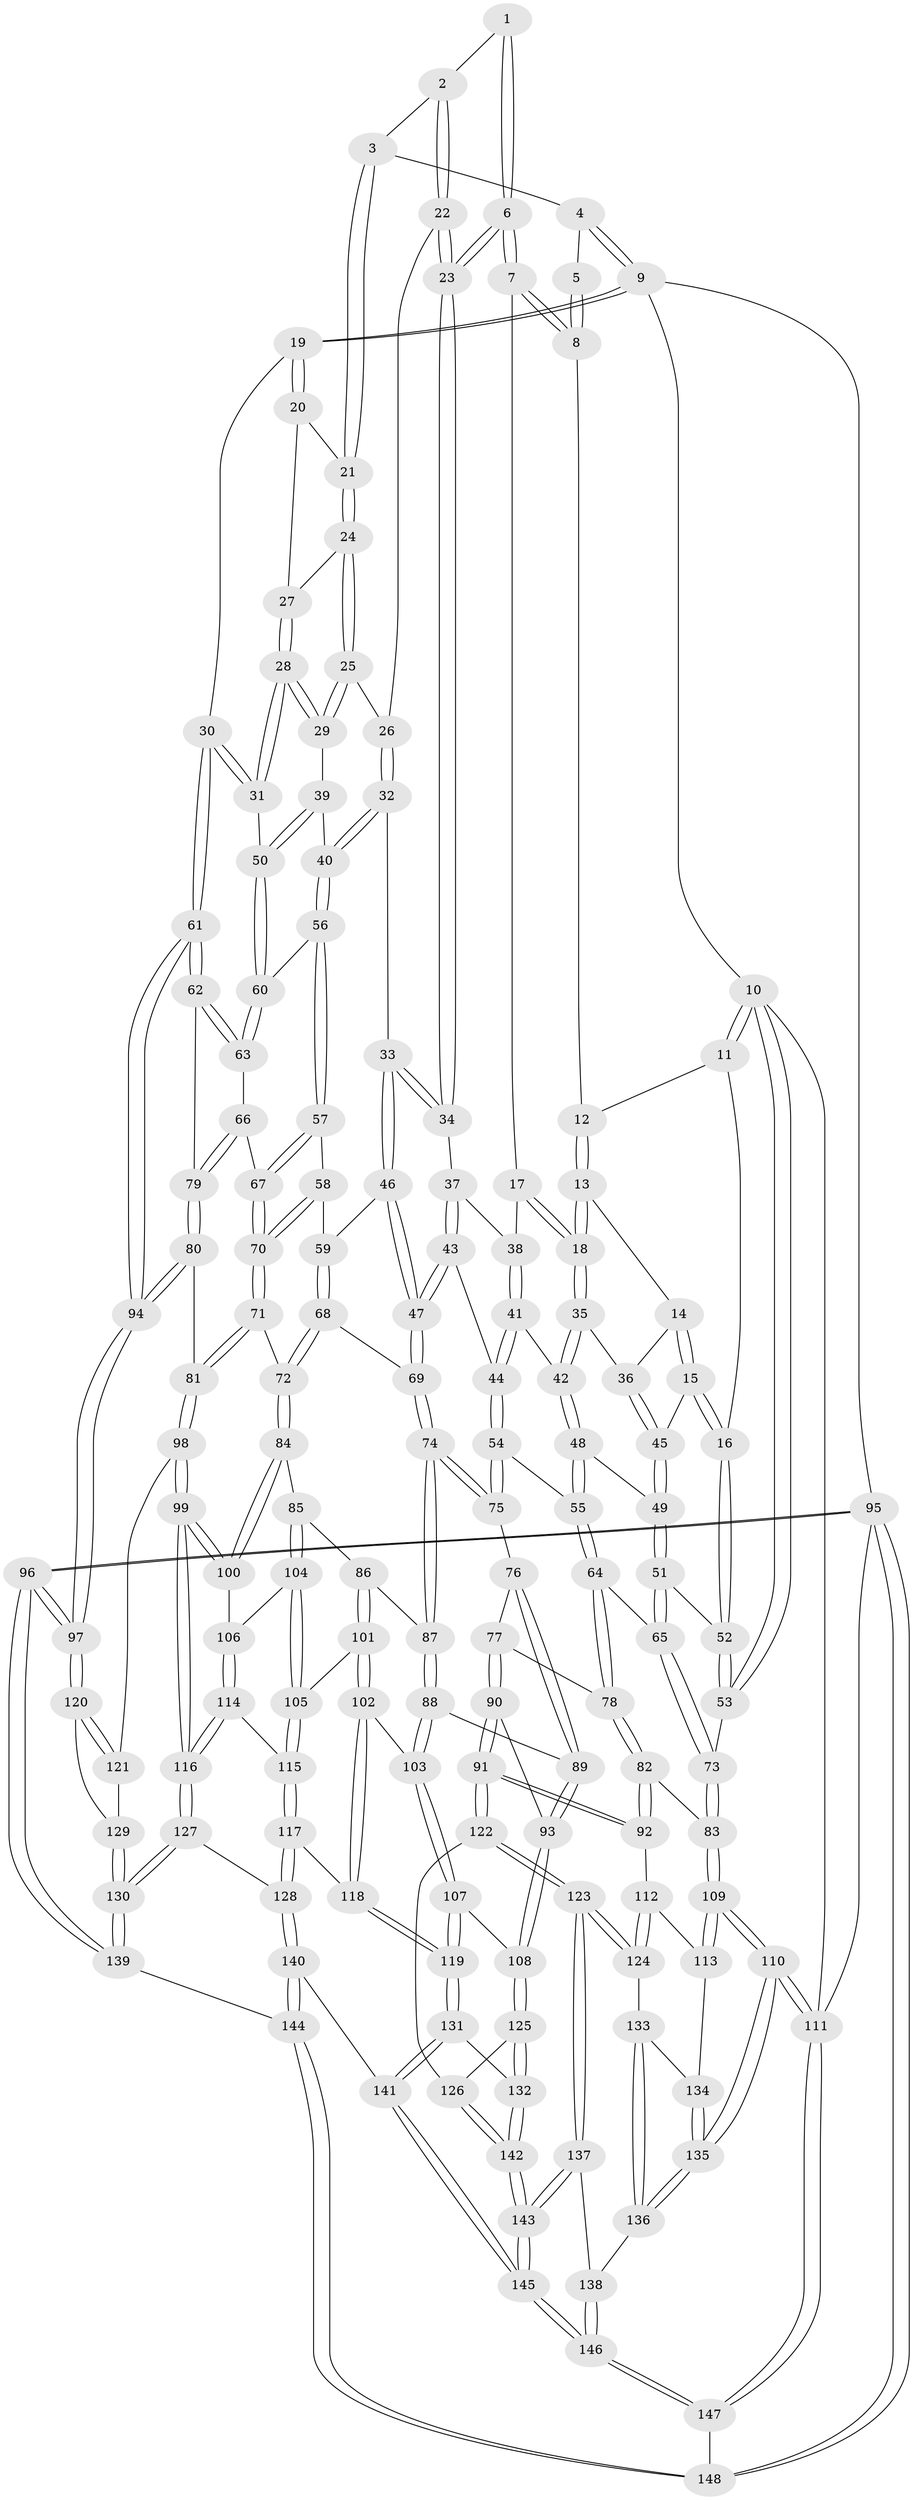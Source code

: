 // coarse degree distribution, {3: 0.10679611650485436, 4: 0.4854368932038835, 6: 0.1262135922330097, 5: 0.2815533980582524}
// Generated by graph-tools (version 1.1) at 2025/52/02/27/25 19:52:38]
// undirected, 148 vertices, 367 edges
graph export_dot {
graph [start="1"]
  node [color=gray90,style=filled];
  1 [pos="+0.6984908090447945+0"];
  2 [pos="+0.7672771128884691+0.05439174094470077"];
  3 [pos="+0.8754070060424408+0.020141558613043807"];
  4 [pos="+1+0"];
  5 [pos="+0.6937655239060581+0"];
  6 [pos="+0.6608755319472114+0.09407562671033026"];
  7 [pos="+0.49740463496895365+0.006114834638169344"];
  8 [pos="+0.46569468124419194+0"];
  9 [pos="+1+0"];
  10 [pos="+0+0"];
  11 [pos="+0.1794523988742899+0"];
  12 [pos="+0.29921292625579093+0"];
  13 [pos="+0.26968340009445874+0"];
  14 [pos="+0.22147063768443934+0.07423565223579534"];
  15 [pos="+0.16542923667364923+0.12450037739584158"];
  16 [pos="+0.08100630677249816+0.14977289667131355"];
  17 [pos="+0.47941761136201044+0.06951330559991856"];
  18 [pos="+0.40079383029033694+0.1477152277565908"];
  19 [pos="+1+0.0029880518656455485"];
  20 [pos="+0.9572151615835789+0.08155244892214268"];
  21 [pos="+0.882071488928414+0.05476384791095175"];
  22 [pos="+0.7515464207653589+0.08820125796066217"];
  23 [pos="+0.6676854189735415+0.10620022660746135"];
  24 [pos="+0.8796289561164947+0.06748318562259058"];
  25 [pos="+0.8373179979989777+0.13588931411841293"];
  26 [pos="+0.7792772375975262+0.11451171199786848"];
  27 [pos="+0.9304799015945994+0.13141474440819473"];
  28 [pos="+0.9443786538610645+0.2007551285536235"];
  29 [pos="+0.8452125674853549+0.15521986138864824"];
  30 [pos="+1+0.27384111200455585"];
  31 [pos="+0.9661509258619375+0.22235375954197487"];
  32 [pos="+0.7455975198344515+0.23051700744743392"];
  33 [pos="+0.671526418434859+0.20674660771104975"];
  34 [pos="+0.6554280821663369+0.1465190436192326"];
  35 [pos="+0.3984367893290569+0.15302334871829576"];
  36 [pos="+0.3297466618585503+0.15244981828360685"];
  37 [pos="+0.5524816635028026+0.15603014462266965"];
  38 [pos="+0.5445740450326675+0.1482469517550076"];
  39 [pos="+0.8055493367646132+0.21679275379441884"];
  40 [pos="+0.7613312734858111+0.24172483612973422"];
  41 [pos="+0.4333520695515477+0.2178099640491382"];
  42 [pos="+0.40726383898842927+0.19093050714125456"];
  43 [pos="+0.5186079599737056+0.2926326629127851"];
  44 [pos="+0.48887013198758156+0.28320854269198026"];
  45 [pos="+0.25982207651061107+0.21769945139309513"];
  46 [pos="+0.6392261468131964+0.24958545742115598"];
  47 [pos="+0.5207671527343584+0.29439112559612707"];
  48 [pos="+0.3226205215690506+0.275481410962952"];
  49 [pos="+0.26424315139446686+0.2549766272862817"];
  50 [pos="+0.8969418158168885+0.26112390745736647"];
  51 [pos="+0.1965297982059634+0.3102151002428956"];
  52 [pos="+0.036714707161104115+0.17515380512999565"];
  53 [pos="+0+0.20411915195315536"];
  54 [pos="+0.35926080497636065+0.3605630156827031"];
  55 [pos="+0.35271644032398114+0.3552218416298361"];
  56 [pos="+0.7714492461127904+0.2853106954661416"];
  57 [pos="+0.7540610248540922+0.31858303911608704"];
  58 [pos="+0.6926072738701248+0.3372108539740484"];
  59 [pos="+0.6802979079002739+0.33482045282920414"];
  60 [pos="+0.8570237679820172+0.3118813075858915"];
  61 [pos="+1+0.38861838416418876"];
  62 [pos="+1+0.3958401145206487"];
  63 [pos="+0.8642238418760119+0.34312204833906434"];
  64 [pos="+0.20224367450024705+0.3679522211519647"];
  65 [pos="+0.1975081745576708+0.3266358919980297"];
  66 [pos="+0.8398030813687165+0.3925092072893733"];
  67 [pos="+0.7794259331273723+0.39208156322155224"];
  68 [pos="+0.596669612175909+0.4039991260134002"];
  69 [pos="+0.5312506537793608+0.3317856716099261"];
  70 [pos="+0.7272694593536735+0.4544290816198546"];
  71 [pos="+0.7129815450468696+0.4872400415178235"];
  72 [pos="+0.6168430913156495+0.4815146727672278"];
  73 [pos="+0+0.363652643935038"];
  74 [pos="+0.433739122818708+0.4596307050504262"];
  75 [pos="+0.36907580433176707+0.41976918586875506"];
  76 [pos="+0.322657886175204+0.45415613985430825"];
  77 [pos="+0.29316158809213005+0.46273718147216497"];
  78 [pos="+0.19309904714531703+0.39296069160564"];
  79 [pos="+0.8728631921322155+0.4492397378836768"];
  80 [pos="+0.8211555266338465+0.5728816773702583"];
  81 [pos="+0.8085467162598329+0.5777956348040502"];
  82 [pos="+0.10714700263656902+0.4658632395556805"];
  83 [pos="+0+0.3893477309242341"];
  84 [pos="+0.5999243884657992+0.49887256219241827"];
  85 [pos="+0.5982061195175109+0.49998664928550807"];
  86 [pos="+0.5332870190208424+0.5158361688458633"];
  87 [pos="+0.4499730440670676+0.4924727864203197"];
  88 [pos="+0.4075648275175771+0.5545336361871959"];
  89 [pos="+0.35446827976761003+0.5512790417457929"];
  90 [pos="+0.22640521143497197+0.6058211237345295"];
  91 [pos="+0.19963138169578853+0.606466975316058"];
  92 [pos="+0.1800570552517504+0.5997290502719644"];
  93 [pos="+0.22996504705809012+0.6071521033458529"];
  94 [pos="+1+0.6202206171606746"];
  95 [pos="+1+1"];
  96 [pos="+1+1"];
  97 [pos="+1+1"];
  98 [pos="+0.7966507586790077+0.6065886588896375"];
  99 [pos="+0.7199281929697421+0.6521887472021153"];
  100 [pos="+0.6692549747971073+0.6354383310373156"];
  101 [pos="+0.5025994658378362+0.6259506287398815"];
  102 [pos="+0.47755812956950894+0.6379092932645241"];
  103 [pos="+0.41685177723715744+0.6059588410149905"];
  104 [pos="+0.5897432069874363+0.6181973915905922"];
  105 [pos="+0.5485557049291873+0.6461374046583797"];
  106 [pos="+0.6261465976594526+0.6435071059264601"];
  107 [pos="+0.3680449733017703+0.6554500691155726"];
  108 [pos="+0.27840401935379094+0.6492226017538716"];
  109 [pos="+0+0.6305958888578482"];
  110 [pos="+0+1"];
  111 [pos="+0+1"];
  112 [pos="+0.1501559955260769+0.6192701599641351"];
  113 [pos="+0.012726899152973313+0.6748468055057544"];
  114 [pos="+0.6068575032317953+0.6896344200611899"];
  115 [pos="+0.5627797035062363+0.6902298757554014"];
  116 [pos="+0.6734095124826593+0.7595295150786451"];
  117 [pos="+0.5303399584900935+0.7469456410029666"];
  118 [pos="+0.46156569336778663+0.7433316953314617"];
  119 [pos="+0.4297472366459173+0.7625729794962893"];
  120 [pos="+0.8979538147323971+0.7533227166117625"];
  121 [pos="+0.7985698479439629+0.6124129492598638"];
  122 [pos="+0.1902568902276657+0.7895457574295258"];
  123 [pos="+0.1677443334957968+0.8025128639795782"];
  124 [pos="+0.11548413334725377+0.7711584410765637"];
  125 [pos="+0.30578864604890993+0.7746187240097437"];
  126 [pos="+0.20163123592080964+0.7912594902701138"];
  127 [pos="+0.6732200863104453+0.7656636431665796"];
  128 [pos="+0.5944376499730293+0.8044268745337764"];
  129 [pos="+0.7897602140046114+0.7630118532140653"];
  130 [pos="+0.7450274903506134+0.8203154474662144"];
  131 [pos="+0.4142817132791463+0.7874107137199621"];
  132 [pos="+0.31476737963381646+0.7813483129040808"];
  133 [pos="+0.09393182351763517+0.7684339444387717"];
  134 [pos="+0.052966328703352925+0.740016122769572"];
  135 [pos="+0+0.9136415784831629"];
  136 [pos="+0.025464332202796217+0.8938782850599188"];
  137 [pos="+0.15675598880067274+0.8387998787186697"];
  138 [pos="+0.09740538289618583+0.8840723617959191"];
  139 [pos="+0.7511878607643102+0.8359687592785437"];
  140 [pos="+0.5604585534720491+0.9175832632234102"];
  141 [pos="+0.43563480299630103+0.8700697681007142"];
  142 [pos="+0.28086821146174523+0.9091744825412097"];
  143 [pos="+0.2816055872192895+0.9989049150893943"];
  144 [pos="+0.6029690430115049+0.9969345404526293"];
  145 [pos="+0.28880759863050653+1"];
  146 [pos="+0.2762208134822947+1"];
  147 [pos="+0.27006084580650386+1"];
  148 [pos="+0.6244262630025708+1"];
  1 -- 2;
  1 -- 6;
  1 -- 6;
  2 -- 3;
  2 -- 22;
  2 -- 22;
  3 -- 4;
  3 -- 21;
  3 -- 21;
  4 -- 5;
  4 -- 9;
  4 -- 9;
  5 -- 8;
  5 -- 8;
  6 -- 7;
  6 -- 7;
  6 -- 23;
  6 -- 23;
  7 -- 8;
  7 -- 8;
  7 -- 17;
  8 -- 12;
  9 -- 10;
  9 -- 19;
  9 -- 19;
  9 -- 95;
  10 -- 11;
  10 -- 11;
  10 -- 53;
  10 -- 53;
  10 -- 111;
  11 -- 12;
  11 -- 16;
  12 -- 13;
  12 -- 13;
  13 -- 14;
  13 -- 18;
  13 -- 18;
  14 -- 15;
  14 -- 15;
  14 -- 36;
  15 -- 16;
  15 -- 16;
  15 -- 45;
  16 -- 52;
  16 -- 52;
  17 -- 18;
  17 -- 18;
  17 -- 38;
  18 -- 35;
  18 -- 35;
  19 -- 20;
  19 -- 20;
  19 -- 30;
  20 -- 21;
  20 -- 27;
  21 -- 24;
  21 -- 24;
  22 -- 23;
  22 -- 23;
  22 -- 26;
  23 -- 34;
  23 -- 34;
  24 -- 25;
  24 -- 25;
  24 -- 27;
  25 -- 26;
  25 -- 29;
  25 -- 29;
  26 -- 32;
  26 -- 32;
  27 -- 28;
  27 -- 28;
  28 -- 29;
  28 -- 29;
  28 -- 31;
  28 -- 31;
  29 -- 39;
  30 -- 31;
  30 -- 31;
  30 -- 61;
  30 -- 61;
  31 -- 50;
  32 -- 33;
  32 -- 40;
  32 -- 40;
  33 -- 34;
  33 -- 34;
  33 -- 46;
  33 -- 46;
  34 -- 37;
  35 -- 36;
  35 -- 42;
  35 -- 42;
  36 -- 45;
  36 -- 45;
  37 -- 38;
  37 -- 43;
  37 -- 43;
  38 -- 41;
  38 -- 41;
  39 -- 40;
  39 -- 50;
  39 -- 50;
  40 -- 56;
  40 -- 56;
  41 -- 42;
  41 -- 44;
  41 -- 44;
  42 -- 48;
  42 -- 48;
  43 -- 44;
  43 -- 47;
  43 -- 47;
  44 -- 54;
  44 -- 54;
  45 -- 49;
  45 -- 49;
  46 -- 47;
  46 -- 47;
  46 -- 59;
  47 -- 69;
  47 -- 69;
  48 -- 49;
  48 -- 55;
  48 -- 55;
  49 -- 51;
  49 -- 51;
  50 -- 60;
  50 -- 60;
  51 -- 52;
  51 -- 65;
  51 -- 65;
  52 -- 53;
  52 -- 53;
  53 -- 73;
  54 -- 55;
  54 -- 75;
  54 -- 75;
  55 -- 64;
  55 -- 64;
  56 -- 57;
  56 -- 57;
  56 -- 60;
  57 -- 58;
  57 -- 67;
  57 -- 67;
  58 -- 59;
  58 -- 70;
  58 -- 70;
  59 -- 68;
  59 -- 68;
  60 -- 63;
  60 -- 63;
  61 -- 62;
  61 -- 62;
  61 -- 94;
  61 -- 94;
  62 -- 63;
  62 -- 63;
  62 -- 79;
  63 -- 66;
  64 -- 65;
  64 -- 78;
  64 -- 78;
  65 -- 73;
  65 -- 73;
  66 -- 67;
  66 -- 79;
  66 -- 79;
  67 -- 70;
  67 -- 70;
  68 -- 69;
  68 -- 72;
  68 -- 72;
  69 -- 74;
  69 -- 74;
  70 -- 71;
  70 -- 71;
  71 -- 72;
  71 -- 81;
  71 -- 81;
  72 -- 84;
  72 -- 84;
  73 -- 83;
  73 -- 83;
  74 -- 75;
  74 -- 75;
  74 -- 87;
  74 -- 87;
  75 -- 76;
  76 -- 77;
  76 -- 89;
  76 -- 89;
  77 -- 78;
  77 -- 90;
  77 -- 90;
  78 -- 82;
  78 -- 82;
  79 -- 80;
  79 -- 80;
  80 -- 81;
  80 -- 94;
  80 -- 94;
  81 -- 98;
  81 -- 98;
  82 -- 83;
  82 -- 92;
  82 -- 92;
  83 -- 109;
  83 -- 109;
  84 -- 85;
  84 -- 100;
  84 -- 100;
  85 -- 86;
  85 -- 104;
  85 -- 104;
  86 -- 87;
  86 -- 101;
  86 -- 101;
  87 -- 88;
  87 -- 88;
  88 -- 89;
  88 -- 103;
  88 -- 103;
  89 -- 93;
  89 -- 93;
  90 -- 91;
  90 -- 91;
  90 -- 93;
  91 -- 92;
  91 -- 92;
  91 -- 122;
  91 -- 122;
  92 -- 112;
  93 -- 108;
  93 -- 108;
  94 -- 97;
  94 -- 97;
  95 -- 96;
  95 -- 96;
  95 -- 148;
  95 -- 148;
  95 -- 111;
  96 -- 97;
  96 -- 97;
  96 -- 139;
  96 -- 139;
  97 -- 120;
  97 -- 120;
  98 -- 99;
  98 -- 99;
  98 -- 121;
  99 -- 100;
  99 -- 100;
  99 -- 116;
  99 -- 116;
  100 -- 106;
  101 -- 102;
  101 -- 102;
  101 -- 105;
  102 -- 103;
  102 -- 118;
  102 -- 118;
  103 -- 107;
  103 -- 107;
  104 -- 105;
  104 -- 105;
  104 -- 106;
  105 -- 115;
  105 -- 115;
  106 -- 114;
  106 -- 114;
  107 -- 108;
  107 -- 119;
  107 -- 119;
  108 -- 125;
  108 -- 125;
  109 -- 110;
  109 -- 110;
  109 -- 113;
  109 -- 113;
  110 -- 111;
  110 -- 111;
  110 -- 135;
  110 -- 135;
  111 -- 147;
  111 -- 147;
  112 -- 113;
  112 -- 124;
  112 -- 124;
  113 -- 134;
  114 -- 115;
  114 -- 116;
  114 -- 116;
  115 -- 117;
  115 -- 117;
  116 -- 127;
  116 -- 127;
  117 -- 118;
  117 -- 128;
  117 -- 128;
  118 -- 119;
  118 -- 119;
  119 -- 131;
  119 -- 131;
  120 -- 121;
  120 -- 121;
  120 -- 129;
  121 -- 129;
  122 -- 123;
  122 -- 123;
  122 -- 126;
  123 -- 124;
  123 -- 124;
  123 -- 137;
  123 -- 137;
  124 -- 133;
  125 -- 126;
  125 -- 132;
  125 -- 132;
  126 -- 142;
  126 -- 142;
  127 -- 128;
  127 -- 130;
  127 -- 130;
  128 -- 140;
  128 -- 140;
  129 -- 130;
  129 -- 130;
  130 -- 139;
  130 -- 139;
  131 -- 132;
  131 -- 141;
  131 -- 141;
  132 -- 142;
  132 -- 142;
  133 -- 134;
  133 -- 136;
  133 -- 136;
  134 -- 135;
  134 -- 135;
  135 -- 136;
  135 -- 136;
  136 -- 138;
  137 -- 138;
  137 -- 143;
  137 -- 143;
  138 -- 146;
  138 -- 146;
  139 -- 144;
  140 -- 141;
  140 -- 144;
  140 -- 144;
  141 -- 145;
  141 -- 145;
  142 -- 143;
  142 -- 143;
  143 -- 145;
  143 -- 145;
  144 -- 148;
  144 -- 148;
  145 -- 146;
  145 -- 146;
  146 -- 147;
  146 -- 147;
  147 -- 148;
}
